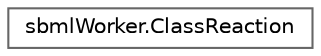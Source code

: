 digraph "Graphical Class Hierarchy"
{
 // LATEX_PDF_SIZE
  bgcolor="transparent";
  edge [fontname=Helvetica,fontsize=10,labelfontname=Helvetica,labelfontsize=10];
  node [fontname=Helvetica,fontsize=10,shape=box,height=0.2,width=0.4];
  rankdir="LR";
  Node0 [id="Node000000",label="sbmlWorker.ClassReaction",height=0.2,width=0.4,color="grey40", fillcolor="white", style="filled",URL="$classsbml_worker_1_1_class_reaction.html",tooltip=" "];
}
